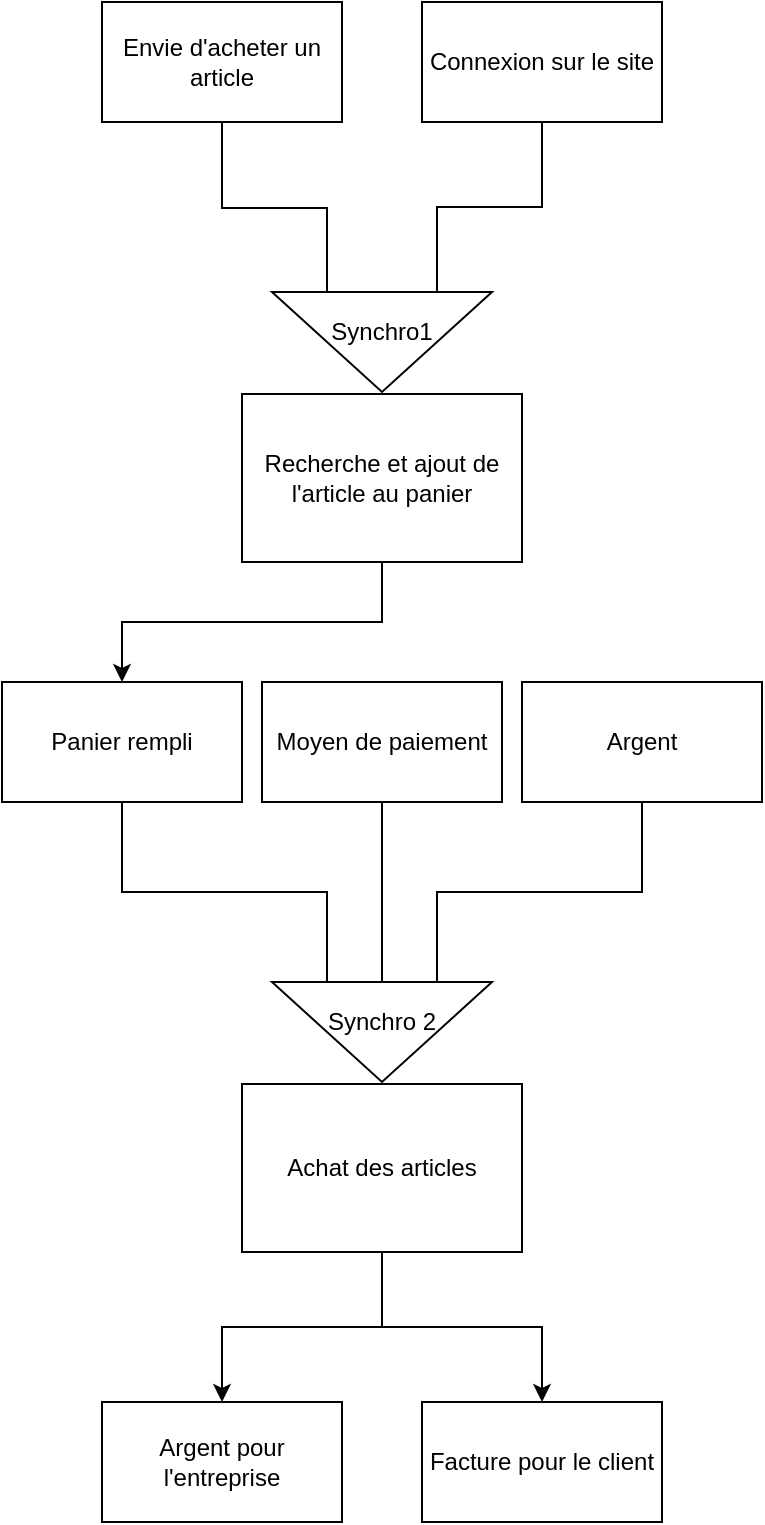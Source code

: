 <mxfile version="22.1.3" type="embed">
  <diagram id="sDTe33pKSXDKld_z6LCq" name="Page-1">
    <mxGraphModel dx="1418" dy="766" grid="1" gridSize="10" guides="1" tooltips="1" connect="1" arrows="1" fold="1" page="1" pageScale="1" pageWidth="827" pageHeight="1169" math="0" shadow="0">
      <root>
        <mxCell id="0" />
        <mxCell id="1" parent="0" />
        <mxCell id="6" style="edgeStyle=orthogonalEdgeStyle;rounded=0;orthogonalLoop=1;jettySize=auto;html=1;exitX=0.5;exitY=1;exitDx=0;exitDy=0;entryX=0;entryY=0.75;entryDx=0;entryDy=0;endArrow=none;endFill=0;" parent="1" source="2" target="4" edge="1">
          <mxGeometry relative="1" as="geometry">
            <Array as="points">
              <mxPoint x="320" y="173" />
              <mxPoint x="373" y="173" />
            </Array>
          </mxGeometry>
        </mxCell>
        <mxCell id="2" value="Envie d&#39;acheter un article" style="rounded=0;whiteSpace=wrap;html=1;" parent="1" vertex="1">
          <mxGeometry x="260" y="70" width="120" height="60" as="geometry" />
        </mxCell>
        <mxCell id="7" style="edgeStyle=orthogonalEdgeStyle;rounded=0;orthogonalLoop=1;jettySize=auto;html=1;exitX=0.5;exitY=1;exitDx=0;exitDy=0;entryX=0;entryY=0.25;entryDx=0;entryDy=0;endArrow=none;endFill=0;" parent="1" source="3" target="4" edge="1">
          <mxGeometry relative="1" as="geometry" />
        </mxCell>
        <mxCell id="3" value="Connexion sur le site" style="rounded=0;whiteSpace=wrap;html=1;" parent="1" vertex="1">
          <mxGeometry x="420" y="70" width="120" height="60" as="geometry" />
        </mxCell>
        <mxCell id="4" value="" style="triangle;whiteSpace=wrap;html=1;rotation=90;" parent="1" vertex="1">
          <mxGeometry x="375" y="185" width="50" height="110" as="geometry" />
        </mxCell>
        <mxCell id="5" value="Synchro1" style="text;html=1;strokeColor=none;fillColor=none;align=center;verticalAlign=middle;whiteSpace=wrap;rounded=0;" parent="1" vertex="1">
          <mxGeometry x="370" y="220" width="60" height="30" as="geometry" />
        </mxCell>
        <mxCell id="11" style="edgeStyle=orthogonalEdgeStyle;rounded=0;orthogonalLoop=1;jettySize=auto;html=1;exitX=0.5;exitY=1;exitDx=0;exitDy=0;entryX=0.5;entryY=0;entryDx=0;entryDy=0;" parent="1" source="8" target="12" edge="1">
          <mxGeometry relative="1" as="geometry">
            <mxPoint x="320" y="410" as="targetPoint" />
            <Array as="points">
              <mxPoint x="400" y="380" />
              <mxPoint x="270" y="380" />
            </Array>
          </mxGeometry>
        </mxCell>
        <mxCell id="8" value="Recherche et ajout de l&#39;article au panier" style="rounded=0;whiteSpace=wrap;html=1;" parent="1" vertex="1">
          <mxGeometry x="330" y="266" width="140" height="84" as="geometry" />
        </mxCell>
        <mxCell id="18" style="edgeStyle=orthogonalEdgeStyle;rounded=0;orthogonalLoop=1;jettySize=auto;html=1;exitX=0.5;exitY=1;exitDx=0;exitDy=0;entryX=0;entryY=0.75;entryDx=0;entryDy=0;endArrow=none;endFill=0;" parent="1" source="12" target="14" edge="1">
          <mxGeometry relative="1" as="geometry" />
        </mxCell>
        <mxCell id="12" value="Panier rempli" style="rounded=0;whiteSpace=wrap;html=1;" parent="1" vertex="1">
          <mxGeometry x="210" y="410" width="120" height="60" as="geometry" />
        </mxCell>
        <mxCell id="19" style="edgeStyle=orthogonalEdgeStyle;rounded=0;orthogonalLoop=1;jettySize=auto;html=1;exitX=0.5;exitY=1;exitDx=0;exitDy=0;entryX=0;entryY=0.25;entryDx=0;entryDy=0;endArrow=none;endFill=0;" parent="1" source="13" target="14" edge="1">
          <mxGeometry relative="1" as="geometry">
            <Array as="points">
              <mxPoint x="400" y="560" />
            </Array>
          </mxGeometry>
        </mxCell>
        <mxCell id="13" value="Moyen de paiement" style="rounded=0;whiteSpace=wrap;html=1;" parent="1" vertex="1">
          <mxGeometry x="340" y="410" width="120" height="60" as="geometry" />
        </mxCell>
        <mxCell id="14" value="" style="triangle;whiteSpace=wrap;html=1;rotation=90;" parent="1" vertex="1">
          <mxGeometry x="375" y="530" width="50" height="110" as="geometry" />
        </mxCell>
        <mxCell id="15" value="Synchro 2" style="text;html=1;strokeColor=none;fillColor=none;align=center;verticalAlign=middle;whiteSpace=wrap;rounded=0;" parent="1" vertex="1">
          <mxGeometry x="370" y="565" width="60" height="30" as="geometry" />
        </mxCell>
        <mxCell id="20" style="edgeStyle=orthogonalEdgeStyle;rounded=0;orthogonalLoop=1;jettySize=auto;html=1;exitX=0.5;exitY=1;exitDx=0;exitDy=0;entryX=0.5;entryY=0;entryDx=0;entryDy=0;" parent="1" source="16" target="21" edge="1">
          <mxGeometry relative="1" as="geometry">
            <mxPoint x="400" y="760" as="targetPoint" />
          </mxGeometry>
        </mxCell>
        <mxCell id="23" style="edgeStyle=orthogonalEdgeStyle;rounded=0;orthogonalLoop=1;jettySize=auto;html=1;exitX=0.5;exitY=1;exitDx=0;exitDy=0;entryX=0.5;entryY=0;entryDx=0;entryDy=0;" parent="1" source="16" target="22" edge="1">
          <mxGeometry relative="1" as="geometry" />
        </mxCell>
        <mxCell id="16" value="Achat des articles" style="rounded=0;whiteSpace=wrap;html=1;" parent="1" vertex="1">
          <mxGeometry x="330" y="611" width="140" height="84" as="geometry" />
        </mxCell>
        <mxCell id="21" value="Argent pour l&#39;entreprise" style="rounded=0;whiteSpace=wrap;html=1;" parent="1" vertex="1">
          <mxGeometry x="260" y="770" width="120" height="60" as="geometry" />
        </mxCell>
        <mxCell id="22" value="Facture pour le client" style="rounded=0;whiteSpace=wrap;html=1;" parent="1" vertex="1">
          <mxGeometry x="420" y="770" width="120" height="60" as="geometry" />
        </mxCell>
        <mxCell id="25" style="edgeStyle=orthogonalEdgeStyle;rounded=0;orthogonalLoop=1;jettySize=auto;html=1;exitX=0.5;exitY=1;exitDx=0;exitDy=0;entryX=0;entryY=0.25;entryDx=0;entryDy=0;endArrow=none;endFill=0;" parent="1" source="24" target="14" edge="1">
          <mxGeometry relative="1" as="geometry" />
        </mxCell>
        <mxCell id="24" value="Argent" style="rounded=0;whiteSpace=wrap;html=1;" parent="1" vertex="1">
          <mxGeometry x="470" y="410" width="120" height="60" as="geometry" />
        </mxCell>
      </root>
    </mxGraphModel>
  </diagram>
</mxfile>
